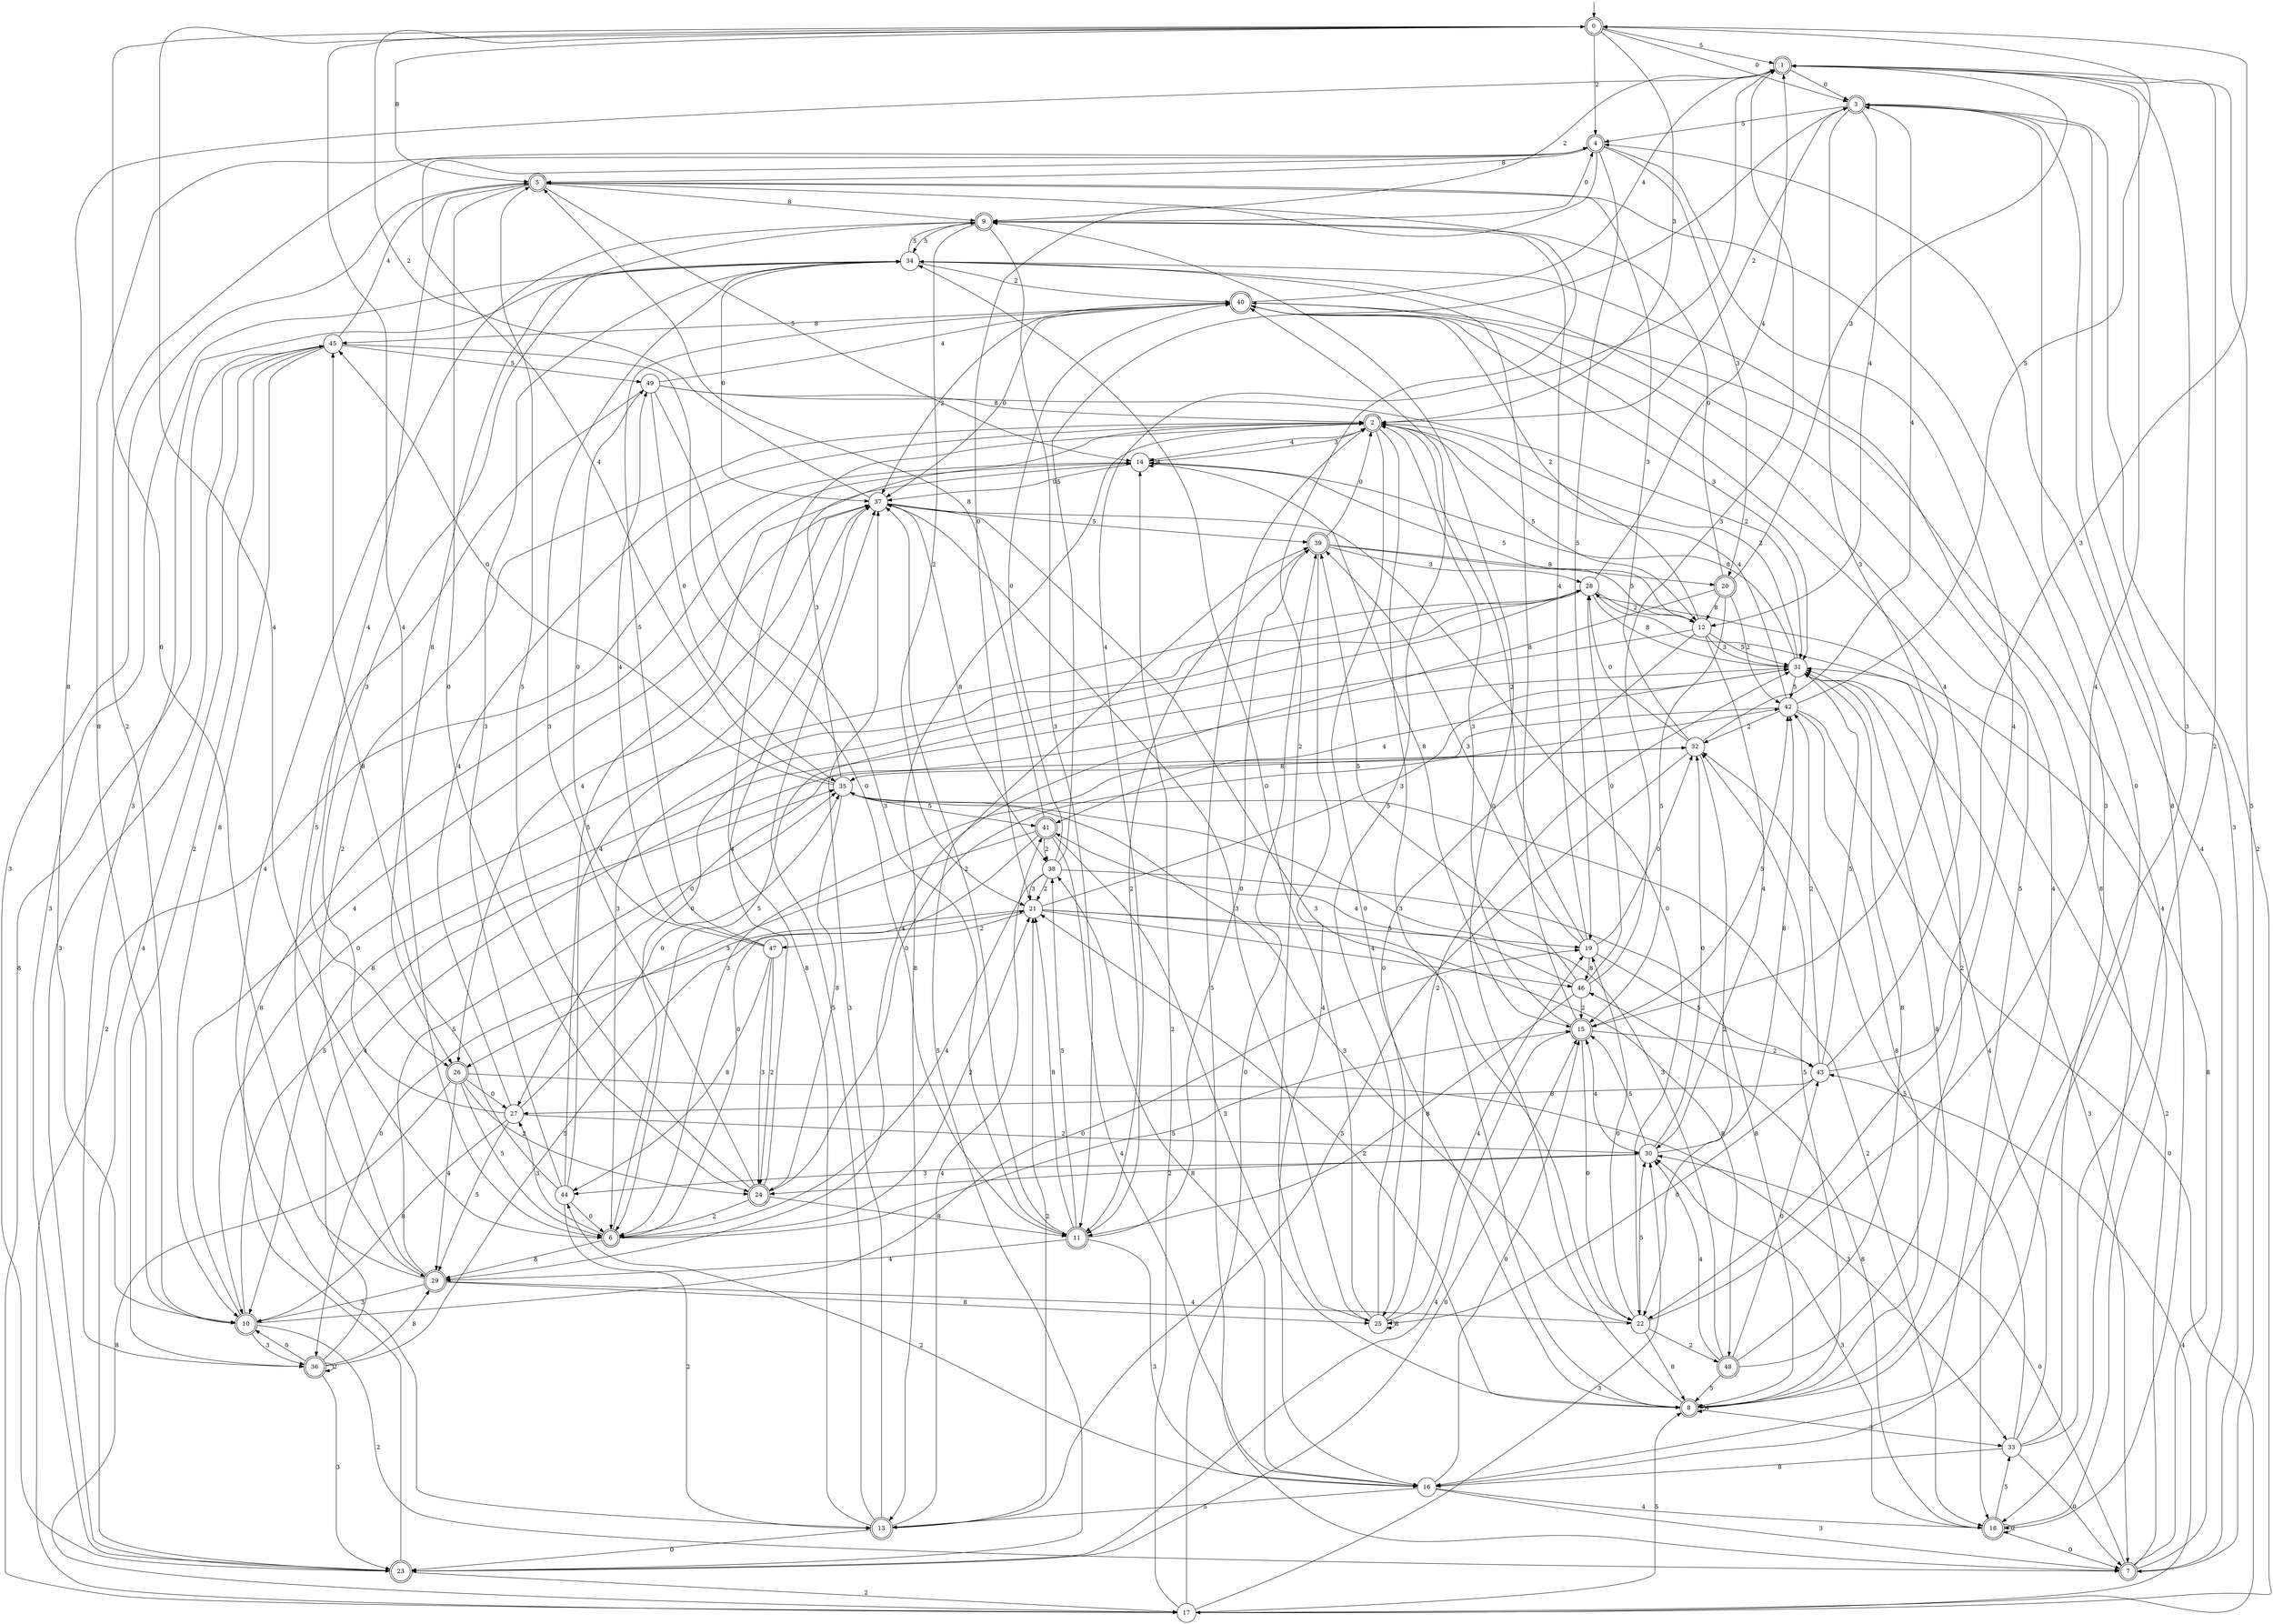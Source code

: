 digraph g {

	s0 [shape="doublecircle" label="0"];
	s1 [shape="doublecircle" label="1"];
	s2 [shape="doublecircle" label="2"];
	s3 [shape="doublecircle" label="3"];
	s4 [shape="doublecircle" label="4"];
	s5 [shape="doublecircle" label="5"];
	s6 [shape="doublecircle" label="6"];
	s7 [shape="doublecircle" label="7"];
	s8 [shape="doublecircle" label="8"];
	s9 [shape="doublecircle" label="9"];
	s10 [shape="doublecircle" label="10"];
	s11 [shape="doublecircle" label="11"];
	s12 [shape="circle" label="12"];
	s13 [shape="doublecircle" label="13"];
	s14 [shape="circle" label="14"];
	s15 [shape="doublecircle" label="15"];
	s16 [shape="circle" label="16"];
	s17 [shape="circle" label="17"];
	s18 [shape="doublecircle" label="18"];
	s19 [shape="circle" label="19"];
	s20 [shape="doublecircle" label="20"];
	s21 [shape="circle" label="21"];
	s22 [shape="circle" label="22"];
	s23 [shape="doublecircle" label="23"];
	s24 [shape="doublecircle" label="24"];
	s25 [shape="circle" label="25"];
	s26 [shape="doublecircle" label="26"];
	s27 [shape="circle" label="27"];
	s28 [shape="circle" label="28"];
	s29 [shape="doublecircle" label="29"];
	s30 [shape="circle" label="30"];
	s31 [shape="circle" label="31"];
	s32 [shape="circle" label="32"];
	s33 [shape="circle" label="33"];
	s34 [shape="circle" label="34"];
	s35 [shape="circle" label="35"];
	s36 [shape="doublecircle" label="36"];
	s37 [shape="circle" label="37"];
	s38 [shape="circle" label="38"];
	s39 [shape="doublecircle" label="39"];
	s40 [shape="doublecircle" label="40"];
	s41 [shape="doublecircle" label="41"];
	s42 [shape="circle" label="42"];
	s43 [shape="circle" label="43"];
	s44 [shape="circle" label="44"];
	s45 [shape="circle" label="45"];
	s46 [shape="circle" label="46"];
	s47 [shape="circle" label="47"];
	s48 [shape="doublecircle" label="48"];
	s49 [shape="circle" label="49"];
	s0 -> s1 [label="5"];
	s0 -> s2 [label="3"];
	s0 -> s3 [label="0"];
	s0 -> s4 [label="2"];
	s0 -> s5 [label="8"];
	s0 -> s6 [label="4"];
	s1 -> s7 [label="5"];
	s1 -> s8 [label="3"];
	s1 -> s3 [label="0"];
	s1 -> s9 [label="2"];
	s1 -> s10 [label="8"];
	s1 -> s11 [label="4"];
	s2 -> s12 [label="5"];
	s2 -> s8 [label="3"];
	s2 -> s8 [label="0"];
	s2 -> s3 [label="2"];
	s2 -> s13 [label="8"];
	s2 -> s14 [label="4"];
	s3 -> s4 [label="5"];
	s3 -> s15 [label="3"];
	s3 -> s16 [label="0"];
	s3 -> s17 [label="2"];
	s3 -> s18 [label="8"];
	s3 -> s12 [label="4"];
	s4 -> s19 [label="5"];
	s4 -> s20 [label="3"];
	s4 -> s21 [label="0"];
	s4 -> s10 [label="2"];
	s4 -> s5 [label="8"];
	s4 -> s22 [label="4"];
	s5 -> s14 [label="5"];
	s5 -> s23 [label="3"];
	s5 -> s24 [label="0"];
	s5 -> s25 [label="2"];
	s5 -> s9 [label="8"];
	s5 -> s26 [label="4"];
	s6 -> s15 [label="5"];
	s6 -> s27 [label="3"];
	s6 -> s28 [label="0"];
	s6 -> s21 [label="2"];
	s6 -> s29 [label="8"];
	s6 -> s0 [label="4"];
	s7 -> s2 [label="5"];
	s7 -> s3 [label="3"];
	s7 -> s30 [label="0"];
	s7 -> s31 [label="2"];
	s7 -> s28 [label="8"];
	s7 -> s4 [label="4"];
	s8 -> s32 [label="5"];
	s8 -> s33 [label="3"];
	s8 -> s9 [label="0"];
	s8 -> s21 [label="2"];
	s8 -> s31 [label="8"];
	s8 -> s8 [label="4"];
	s9 -> s34 [label="5"];
	s9 -> s11 [label="3"];
	s9 -> s4 [label="0"];
	s9 -> s21 [label="2"];
	s9 -> s26 [label="8"];
	s9 -> s13 [label="4"];
	s10 -> s35 [label="5"];
	s10 -> s36 [label="3"];
	s10 -> s19 [label="0"];
	s10 -> s7 [label="2"];
	s10 -> s4 [label="8"];
	s10 -> s37 [label="4"];
	s11 -> s38 [label="5"];
	s11 -> s16 [label="3"];
	s11 -> s39 [label="0"];
	s11 -> s37 [label="2"];
	s11 -> s21 [label="8"];
	s11 -> s29 [label="4"];
	s12 -> s31 [label="5"];
	s12 -> s31 [label="3"];
	s12 -> s25 [label="0"];
	s12 -> s40 [label="2"];
	s12 -> s10 [label="8"];
	s12 -> s30 [label="4"];
	s13 -> s37 [label="5"];
	s13 -> s37 [label="3"];
	s13 -> s23 [label="0"];
	s13 -> s21 [label="2"];
	s13 -> s2 [label="8"];
	s13 -> s41 [label="4"];
	s14 -> s12 [label="5"];
	s14 -> s2 [label="3"];
	s14 -> s37 [label="0"];
	s14 -> s17 [label="2"];
	s14 -> s15 [label="8"];
	s14 -> s14 [label="4"];
	s15 -> s42 [label="5"];
	s15 -> s2 [label="3"];
	s15 -> s22 [label="0"];
	s15 -> s43 [label="2"];
	s15 -> s34 [label="8"];
	s15 -> s23 [label="4"];
	s16 -> s13 [label="5"];
	s16 -> s7 [label="3"];
	s16 -> s15 [label="0"];
	s16 -> s44 [label="2"];
	s16 -> s38 [label="8"];
	s16 -> s18 [label="4"];
	s17 -> s8 [label="5"];
	s17 -> s30 [label="3"];
	s17 -> s39 [label="0"];
	s17 -> s14 [label="2"];
	s17 -> s45 [label="8"];
	s17 -> s43 [label="4"];
	s18 -> s33 [label="5"];
	s18 -> s30 [label="3"];
	s18 -> s7 [label="0"];
	s18 -> s18 [label="2"];
	s18 -> s46 [label="8"];
	s18 -> s40 [label="4"];
	s19 -> s43 [label="5"];
	s19 -> s39 [label="3"];
	s19 -> s32 [label="0"];
	s19 -> s2 [label="2"];
	s19 -> s46 [label="8"];
	s19 -> s9 [label="4"];
	s20 -> s15 [label="5"];
	s20 -> s1 [label="3"];
	s20 -> s9 [label="0"];
	s20 -> s42 [label="2"];
	s20 -> s12 [label="8"];
	s20 -> s29 [label="4"];
	s21 -> s19 [label="5"];
	s21 -> s31 [label="3"];
	s21 -> s36 [label="0"];
	s21 -> s47 [label="2"];
	s21 -> s48 [label="8"];
	s21 -> s46 [label="4"];
	s22 -> s30 [label="5"];
	s22 -> s35 [label="3"];
	s22 -> s19 [label="0"];
	s22 -> s48 [label="2"];
	s22 -> s8 [label="8"];
	s22 -> s1 [label="4"];
	s23 -> s39 [label="5"];
	s23 -> s34 [label="3"];
	s23 -> s15 [label="0"];
	s23 -> s17 [label="2"];
	s23 -> s14 [label="8"];
	s23 -> s45 [label="4"];
	s24 -> s5 [label="5"];
	s24 -> s34 [label="3"];
	s24 -> s42 [label="0"];
	s24 -> s6 [label="2"];
	s24 -> s11 [label="8"];
	s24 -> s37 [label="4"];
	s25 -> s40 [label="5"];
	s25 -> s37 [label="3"];
	s25 -> s34 [label="0"];
	s25 -> s31 [label="2"];
	s25 -> s25 [label="8"];
	s25 -> s19 [label="4"];
	s26 -> s6 [label="5"];
	s26 -> s33 [label="3"];
	s26 -> s27 [label="0"];
	s26 -> s24 [label="2"];
	s26 -> s17 [label="8"];
	s26 -> s29 [label="4"];
	s27 -> s29 [label="5"];
	s27 -> s34 [label="3"];
	s27 -> s35 [label="0"];
	s27 -> s30 [label="2"];
	s27 -> s10 [label="8"];
	s27 -> s2 [label="4"];
	s28 -> s6 [label="5"];
	s28 -> s6 [label="3"];
	s28 -> s10 [label="0"];
	s28 -> s12 [label="2"];
	s28 -> s31 [label="8"];
	s28 -> s1 [label="4"];
	s29 -> s35 [label="5"];
	s29 -> s10 [label="3"];
	s29 -> s0 [label="0"];
	s29 -> s2 [label="2"];
	s29 -> s25 [label="8"];
	s29 -> s22 [label="4"];
	s30 -> s15 [label="5"];
	s30 -> s44 [label="3"];
	s30 -> s32 [label="0"];
	s30 -> s24 [label="2"];
	s30 -> s42 [label="8"];
	s30 -> s15 [label="4"];
	s31 -> s42 [label="5"];
	s31 -> s7 [label="3"];
	s31 -> s27 [label="0"];
	s31 -> s2 [label="2"];
	s31 -> s14 [label="8"];
	s31 -> s41 [label="4"];
	s32 -> s13 [label="5"];
	s32 -> s5 [label="3"];
	s32 -> s28 [label="0"];
	s32 -> s22 [label="2"];
	s32 -> s35 [label="8"];
	s32 -> s3 [label="4"];
	s33 -> s32 [label="5"];
	s33 -> s5 [label="3"];
	s33 -> s7 [label="0"];
	s33 -> s1 [label="2"];
	s33 -> s16 [label="8"];
	s33 -> s31 [label="4"];
	s34 -> s9 [label="5"];
	s34 -> s36 [label="3"];
	s34 -> s37 [label="0"];
	s34 -> s40 [label="2"];
	s34 -> s18 [label="8"];
	s34 -> s18 [label="4"];
	s35 -> s41 [label="5"];
	s35 -> s2 [label="3"];
	s35 -> s45 [label="0"];
	s35 -> s18 [label="2"];
	s35 -> s24 [label="8"];
	s35 -> s4 [label="4"];
	s36 -> s21 [label="5"];
	s36 -> s23 [label="3"];
	s36 -> s10 [label="0"];
	s36 -> s36 [label="2"];
	s36 -> s29 [label="8"];
	s36 -> s32 [label="4"];
	s37 -> s39 [label="5"];
	s37 -> s22 [label="3"];
	s37 -> s22 [label="0"];
	s37 -> s0 [label="2"];
	s37 -> s38 [label="8"];
	s37 -> s26 [label="4"];
	s38 -> s3 [label="5"];
	s38 -> s21 [label="3"];
	s38 -> s40 [label="0"];
	s38 -> s21 [label="2"];
	s38 -> s8 [label="8"];
	s38 -> s6 [label="4"];
	s39 -> s12 [label="5"];
	s39 -> s28 [label="3"];
	s39 -> s2 [label="0"];
	s39 -> s11 [label="2"];
	s39 -> s20 [label="8"];
	s39 -> s16 [label="4"];
	s40 -> s16 [label="5"];
	s40 -> s31 [label="3"];
	s40 -> s37 [label="0"];
	s40 -> s37 [label="2"];
	s40 -> s45 [label="8"];
	s40 -> s1 [label="4"];
	s41 -> s26 [label="5"];
	s41 -> s8 [label="3"];
	s41 -> s6 [label="0"];
	s41 -> s38 [label="2"];
	s41 -> s5 [label="8"];
	s41 -> s16 [label="4"];
	s42 -> s0 [label="5"];
	s42 -> s6 [label="3"];
	s42 -> s17 [label="0"];
	s42 -> s32 [label="2"];
	s42 -> s8 [label="8"];
	s42 -> s2 [label="4"];
	s43 -> s31 [label="5"];
	s43 -> s0 [label="3"];
	s43 -> s25 [label="0"];
	s43 -> s42 [label="2"];
	s43 -> s27 [label="8"];
	s43 -> s40 [label="4"];
	s44 -> s14 [label="5"];
	s44 -> s34 [label="3"];
	s44 -> s6 [label="0"];
	s44 -> s13 [label="2"];
	s44 -> s45 [label="8"];
	s44 -> s37 [label="4"];
	s45 -> s49 [label="5"];
	s45 -> s23 [label="3"];
	s45 -> s11 [label="0"];
	s45 -> s36 [label="2"];
	s45 -> s10 [label="8"];
	s45 -> s5 [label="4"];
	s46 -> s39 [label="5"];
	s46 -> s1 [label="3"];
	s46 -> s28 [label="0"];
	s46 -> s15 [label="2"];
	s46 -> s11 [label="8"];
	s46 -> s41 [label="4"];
	s47 -> s40 [label="5"];
	s47 -> s24 [label="3"];
	s47 -> s49 [label="0"];
	s47 -> s24 [label="2"];
	s47 -> s44 [label="8"];
	s47 -> s49 [label="4"];
	s48 -> s8 [label="5"];
	s48 -> s35 [label="3"];
	s48 -> s43 [label="0"];
	s48 -> s28 [label="2"];
	s48 -> s31 [label="8"];
	s48 -> s30 [label="4"];
	s49 -> s29 [label="5"];
	s49 -> s11 [label="3"];
	s49 -> s35 [label="0"];
	s49 -> s31 [label="2"];
	s49 -> s2 [label="8"];
	s49 -> s40 [label="4"];

__start0 [label="" shape="none" width="0" height="0"];
__start0 -> s0;

}
